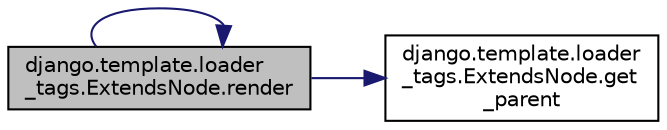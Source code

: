 digraph "django.template.loader_tags.ExtendsNode.render"
{
 // LATEX_PDF_SIZE
  edge [fontname="Helvetica",fontsize="10",labelfontname="Helvetica",labelfontsize="10"];
  node [fontname="Helvetica",fontsize="10",shape=record];
  rankdir="LR";
  Node1 [label="django.template.loader\l_tags.ExtendsNode.render",height=0.2,width=0.4,color="black", fillcolor="grey75", style="filled", fontcolor="black",tooltip=" "];
  Node1 -> Node2 [color="midnightblue",fontsize="10",style="solid",fontname="Helvetica"];
  Node2 [label="django.template.loader\l_tags.ExtendsNode.get\l_parent",height=0.2,width=0.4,color="black", fillcolor="white", style="filled",URL="$d2/d17/classdjango_1_1template_1_1loader__tags_1_1_extends_node.html#a87b815a6660a42ee8fbebd264bcee151",tooltip=" "];
  Node1 -> Node1 [color="midnightblue",fontsize="10",style="solid",fontname="Helvetica"];
}
